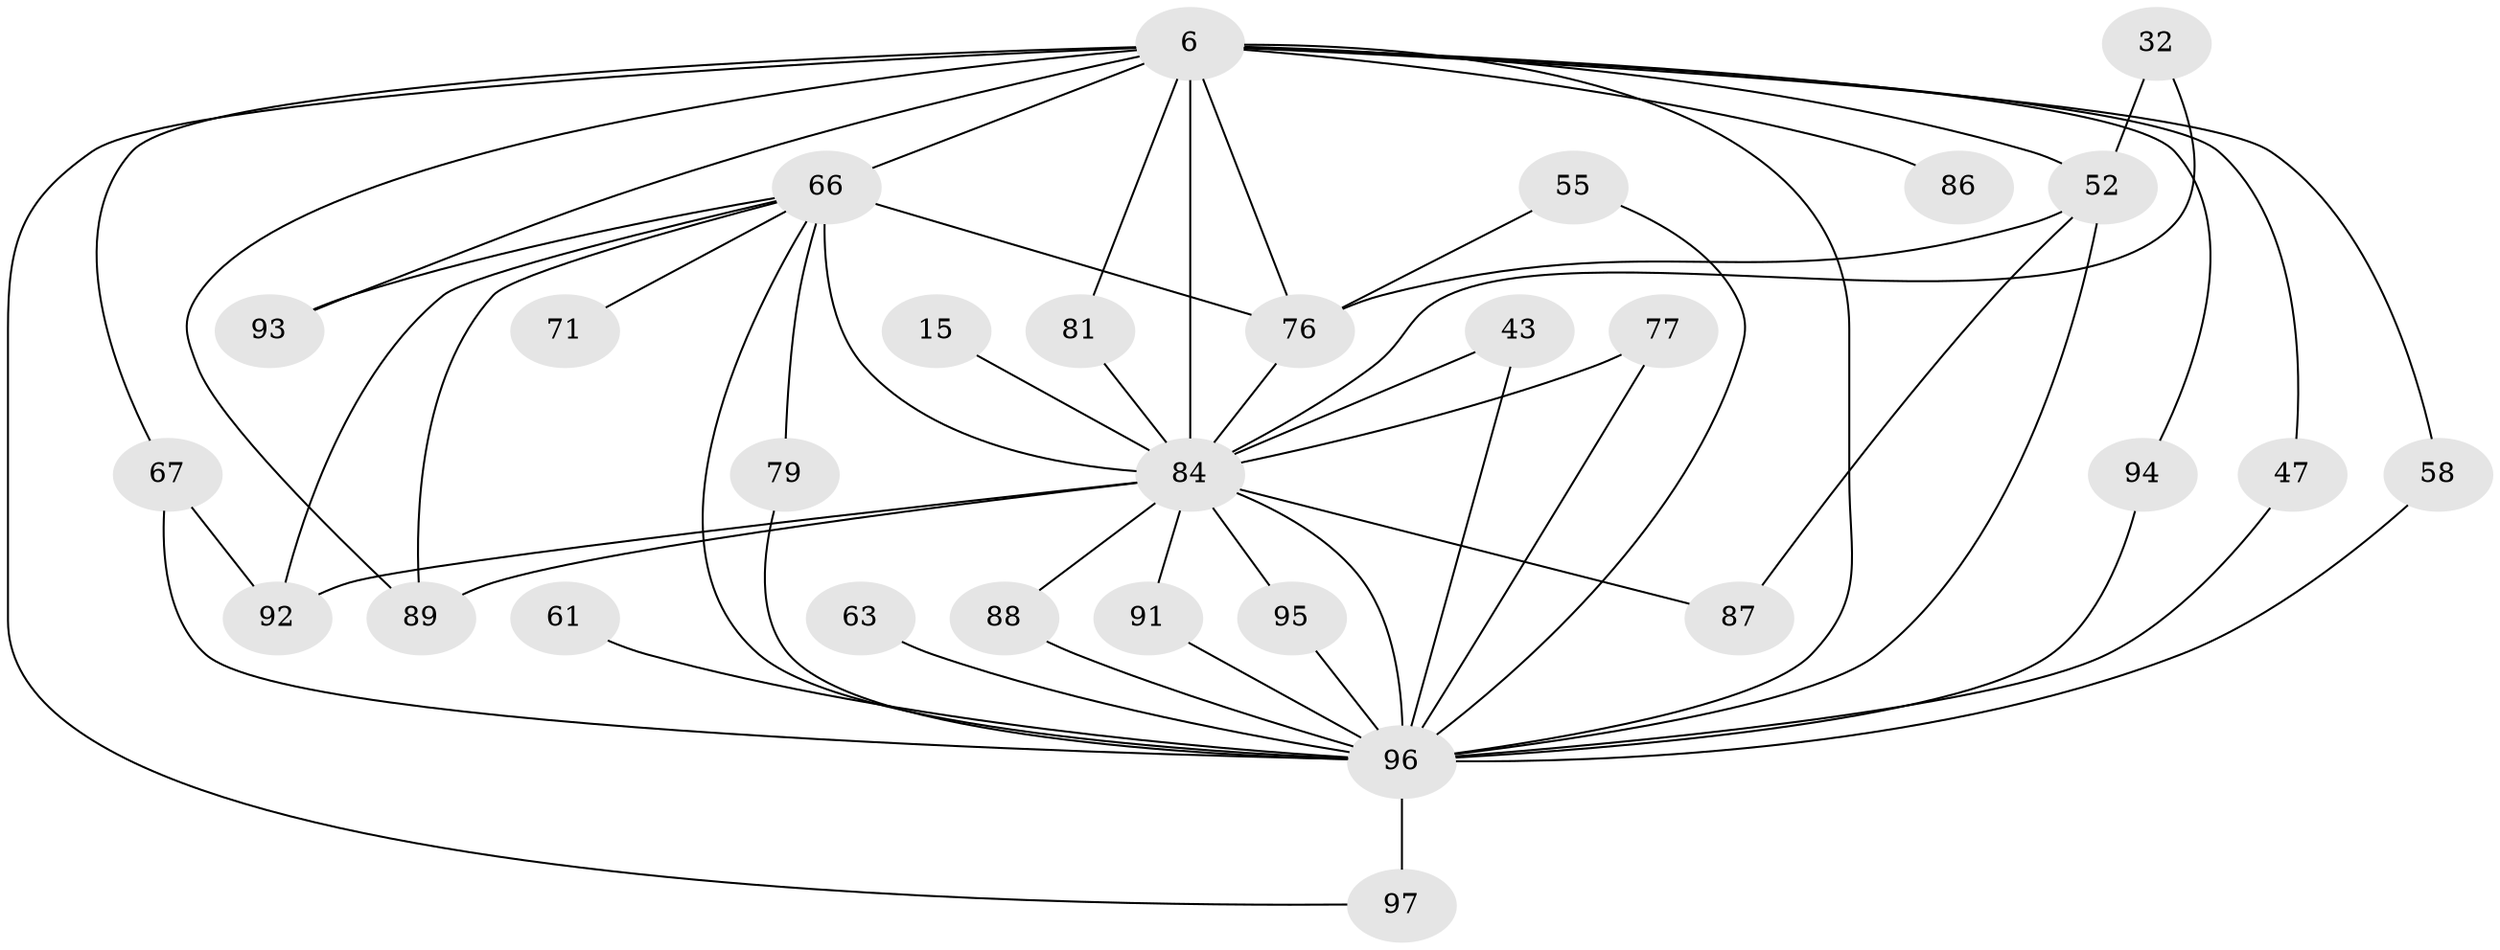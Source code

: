 // original degree distribution, {21: 0.010309278350515464, 16: 0.030927835051546393, 20: 0.020618556701030927, 17: 0.010309278350515464, 18: 0.010309278350515464, 25: 0.020618556701030927, 4: 0.1134020618556701, 8: 0.010309278350515464, 2: 0.4948453608247423, 3: 0.21649484536082475, 6: 0.030927835051546393, 5: 0.030927835051546393}
// Generated by graph-tools (version 1.1) at 2025/48/03/04/25 21:48:08]
// undirected, 29 vertices, 55 edges
graph export_dot {
graph [start="1"]
  node [color=gray90,style=filled];
  6 [super="+3+5"];
  15;
  32;
  43;
  47;
  52 [super="+44+29+51"];
  55;
  58;
  61 [super="+39"];
  63;
  66 [super="+7+23+41"];
  67 [super="+35"];
  71;
  76 [super="+59+48"];
  77 [super="+56"];
  79;
  81 [super="+72"];
  84 [super="+68+82+69"];
  86;
  87;
  88 [super="+16"];
  89 [super="+21+34+78"];
  91 [super="+83+57"];
  92 [super="+64+70"];
  93;
  94;
  95;
  96 [super="+80+10+74+90+75"];
  97 [super="+73+38"];
  6 -- 86 [weight=2];
  6 -- 94;
  6 -- 93;
  6 -- 58;
  6 -- 52 [weight=4];
  6 -- 66 [weight=11];
  6 -- 67 [weight=2];
  6 -- 89 [weight=2];
  6 -- 47;
  6 -- 84 [weight=11];
  6 -- 81;
  6 -- 96 [weight=12];
  6 -- 97 [weight=2];
  6 -- 76 [weight=2];
  15 -- 84 [weight=2];
  32 -- 52;
  32 -- 84;
  43 -- 84;
  43 -- 96;
  47 -- 96;
  52 -- 87;
  52 -- 76;
  52 -- 96 [weight=4];
  55 -- 96;
  55 -- 76;
  58 -- 96;
  61 -- 96 [weight=3];
  63 -- 96;
  66 -- 71 [weight=2];
  66 -- 79;
  66 -- 84 [weight=8];
  66 -- 89 [weight=2];
  66 -- 93;
  66 -- 96 [weight=8];
  66 -- 92;
  66 -- 76;
  67 -- 96 [weight=3];
  67 -- 92;
  76 -- 84 [weight=4];
  77 -- 84 [weight=2];
  77 -- 96 [weight=2];
  79 -- 96;
  81 -- 84 [weight=2];
  84 -- 89 [weight=3];
  84 -- 91 [weight=3];
  84 -- 87;
  84 -- 88;
  84 -- 92 [weight=2];
  84 -- 95;
  84 -- 96 [weight=13];
  88 -- 96 [weight=2];
  91 -- 96;
  94 -- 96;
  95 -- 96;
  96 -- 97 [weight=3];
}
